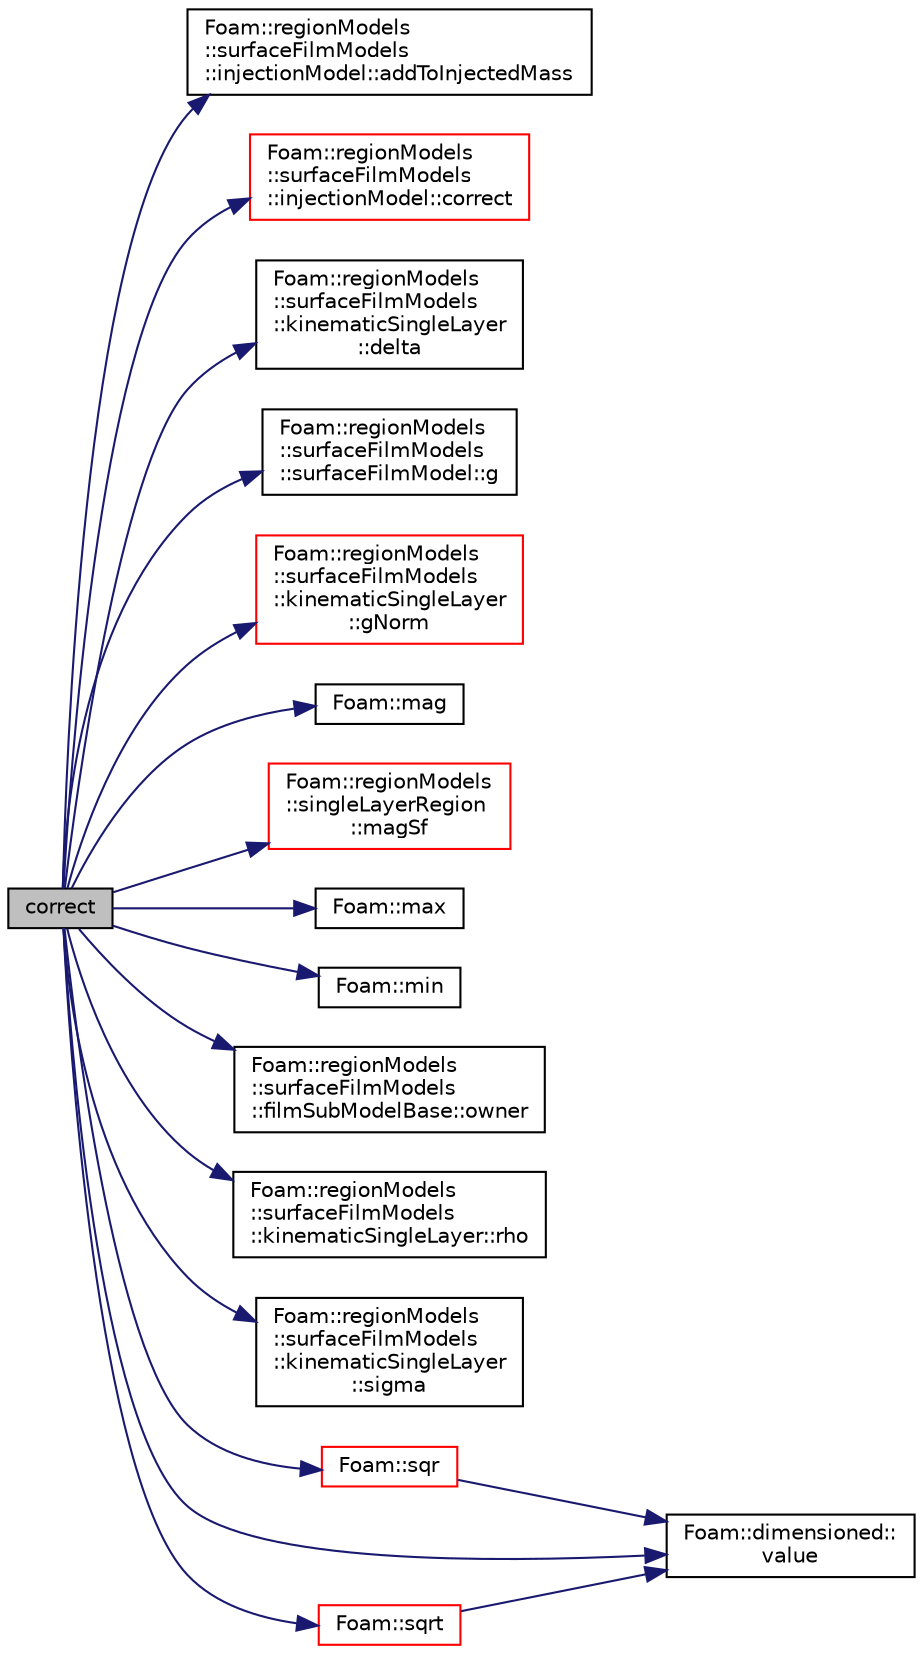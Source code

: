 digraph "correct"
{
  bgcolor="transparent";
  edge [fontname="Helvetica",fontsize="10",labelfontname="Helvetica",labelfontsize="10"];
  node [fontname="Helvetica",fontsize="10",shape=record];
  rankdir="LR";
  Node34 [label="correct",height=0.2,width=0.4,color="black", fillcolor="grey75", style="filled", fontcolor="black"];
  Node34 -> Node35 [color="midnightblue",fontsize="10",style="solid",fontname="Helvetica"];
  Node35 [label="Foam::regionModels\l::surfaceFilmModels\l::injectionModel::addToInjectedMass",height=0.2,width=0.4,color="black",URL="$a30181.html#a445e90984340ae8700aaf5f7e9529c66",tooltip="Add to injected mass. "];
  Node34 -> Node36 [color="midnightblue",fontsize="10",style="solid",fontname="Helvetica"];
  Node36 [label="Foam::regionModels\l::surfaceFilmModels\l::injectionModel::correct",height=0.2,width=0.4,color="red",URL="$a30181.html#a3ae44b28050c3aa494c1d8e18cf618c1",tooltip="Correct. "];
  Node34 -> Node64 [color="midnightblue",fontsize="10",style="solid",fontname="Helvetica"];
  Node64 [label="Foam::regionModels\l::surfaceFilmModels\l::kinematicSingleLayer\l::delta",height=0.2,width=0.4,color="black",URL="$a30117.html#ac20b47fdebaa6923263c481aede379f4",tooltip="Return const access to the film thickness / [m]. "];
  Node34 -> Node65 [color="midnightblue",fontsize="10",style="solid",fontname="Helvetica"];
  Node65 [label="Foam::regionModels\l::surfaceFilmModels\l::surfaceFilmModel::g",height=0.2,width=0.4,color="black",URL="$a30261.html#ac3e3783d2bb513b921a2c7f860a2af10",tooltip="Return the accleration due to gravity. "];
  Node34 -> Node66 [color="midnightblue",fontsize="10",style="solid",fontname="Helvetica"];
  Node66 [label="Foam::regionModels\l::surfaceFilmModels\l::kinematicSingleLayer\l::gNorm",height=0.2,width=0.4,color="red",URL="$a30117.html#ae720bea81bebe78c60ee7313f4e0927c",tooltip="Return the gravity normal-to-patch component contribution. "];
  Node34 -> Node112 [color="midnightblue",fontsize="10",style="solid",fontname="Helvetica"];
  Node112 [label="Foam::mag",height=0.2,width=0.4,color="black",URL="$a21851.html#a929da2a3fdcf3dacbbe0487d3a330dae"];
  Node34 -> Node113 [color="midnightblue",fontsize="10",style="solid",fontname="Helvetica"];
  Node113 [label="Foam::regionModels\l::singleLayerRegion\l::magSf",height=0.2,width=0.4,color="red",URL="$a30093.html#a731a7fa3f5bd4f856355b52d64f38d1a",tooltip="Return the face area magnitudes / [m2]. "];
  Node34 -> Node114 [color="midnightblue",fontsize="10",style="solid",fontname="Helvetica"];
  Node114 [label="Foam::max",height=0.2,width=0.4,color="black",URL="$a21851.html#ac993e906cf2774ae77e666bc24e81733"];
  Node34 -> Node115 [color="midnightblue",fontsize="10",style="solid",fontname="Helvetica"];
  Node115 [label="Foam::min",height=0.2,width=0.4,color="black",URL="$a21851.html#a253e112ad2d56d96230ff39ea7f442dc"];
  Node34 -> Node116 [color="midnightblue",fontsize="10",style="solid",fontname="Helvetica"];
  Node116 [label="Foam::regionModels\l::surfaceFilmModels\l::filmSubModelBase::owner",height=0.2,width=0.4,color="black",URL="$a30125.html#a9002aeea87356bb78bf0dabcf1f745d8",tooltip="Return const access to the owner surface film model. "];
  Node34 -> Node117 [color="midnightblue",fontsize="10",style="solid",fontname="Helvetica"];
  Node117 [label="Foam::regionModels\l::surfaceFilmModels\l::kinematicSingleLayer::rho",height=0.2,width=0.4,color="black",URL="$a30117.html#a1eb2161420f4d9220684a5da8a7059a9",tooltip="Return the film density [kg/m3]. "];
  Node34 -> Node118 [color="midnightblue",fontsize="10",style="solid",fontname="Helvetica"];
  Node118 [label="Foam::regionModels\l::surfaceFilmModels\l::kinematicSingleLayer\l::sigma",height=0.2,width=0.4,color="black",URL="$a30117.html#a1f7bcde0961adfbed5a662bacd08a288",tooltip="Return const access to the surface tension / [kg/s2]. "];
  Node34 -> Node119 [color="midnightblue",fontsize="10",style="solid",fontname="Helvetica"];
  Node119 [label="Foam::sqr",height=0.2,width=0.4,color="red",URL="$a21851.html#a277dc11c581d53826ab5090b08f3b17b"];
  Node119 -> Node59 [color="midnightblue",fontsize="10",style="solid",fontname="Helvetica"];
  Node59 [label="Foam::dimensioned::\lvalue",height=0.2,width=0.4,color="black",URL="$a27473.html#a7948200a26c85fc3a83ffa510a91d668",tooltip="Return const reference to value. "];
  Node34 -> Node120 [color="midnightblue",fontsize="10",style="solid",fontname="Helvetica"];
  Node120 [label="Foam::sqrt",height=0.2,width=0.4,color="red",URL="$a21851.html#a8616bd62eebf2342a80222fecb1bda71"];
  Node120 -> Node59 [color="midnightblue",fontsize="10",style="solid",fontname="Helvetica"];
  Node34 -> Node59 [color="midnightblue",fontsize="10",style="solid",fontname="Helvetica"];
}

